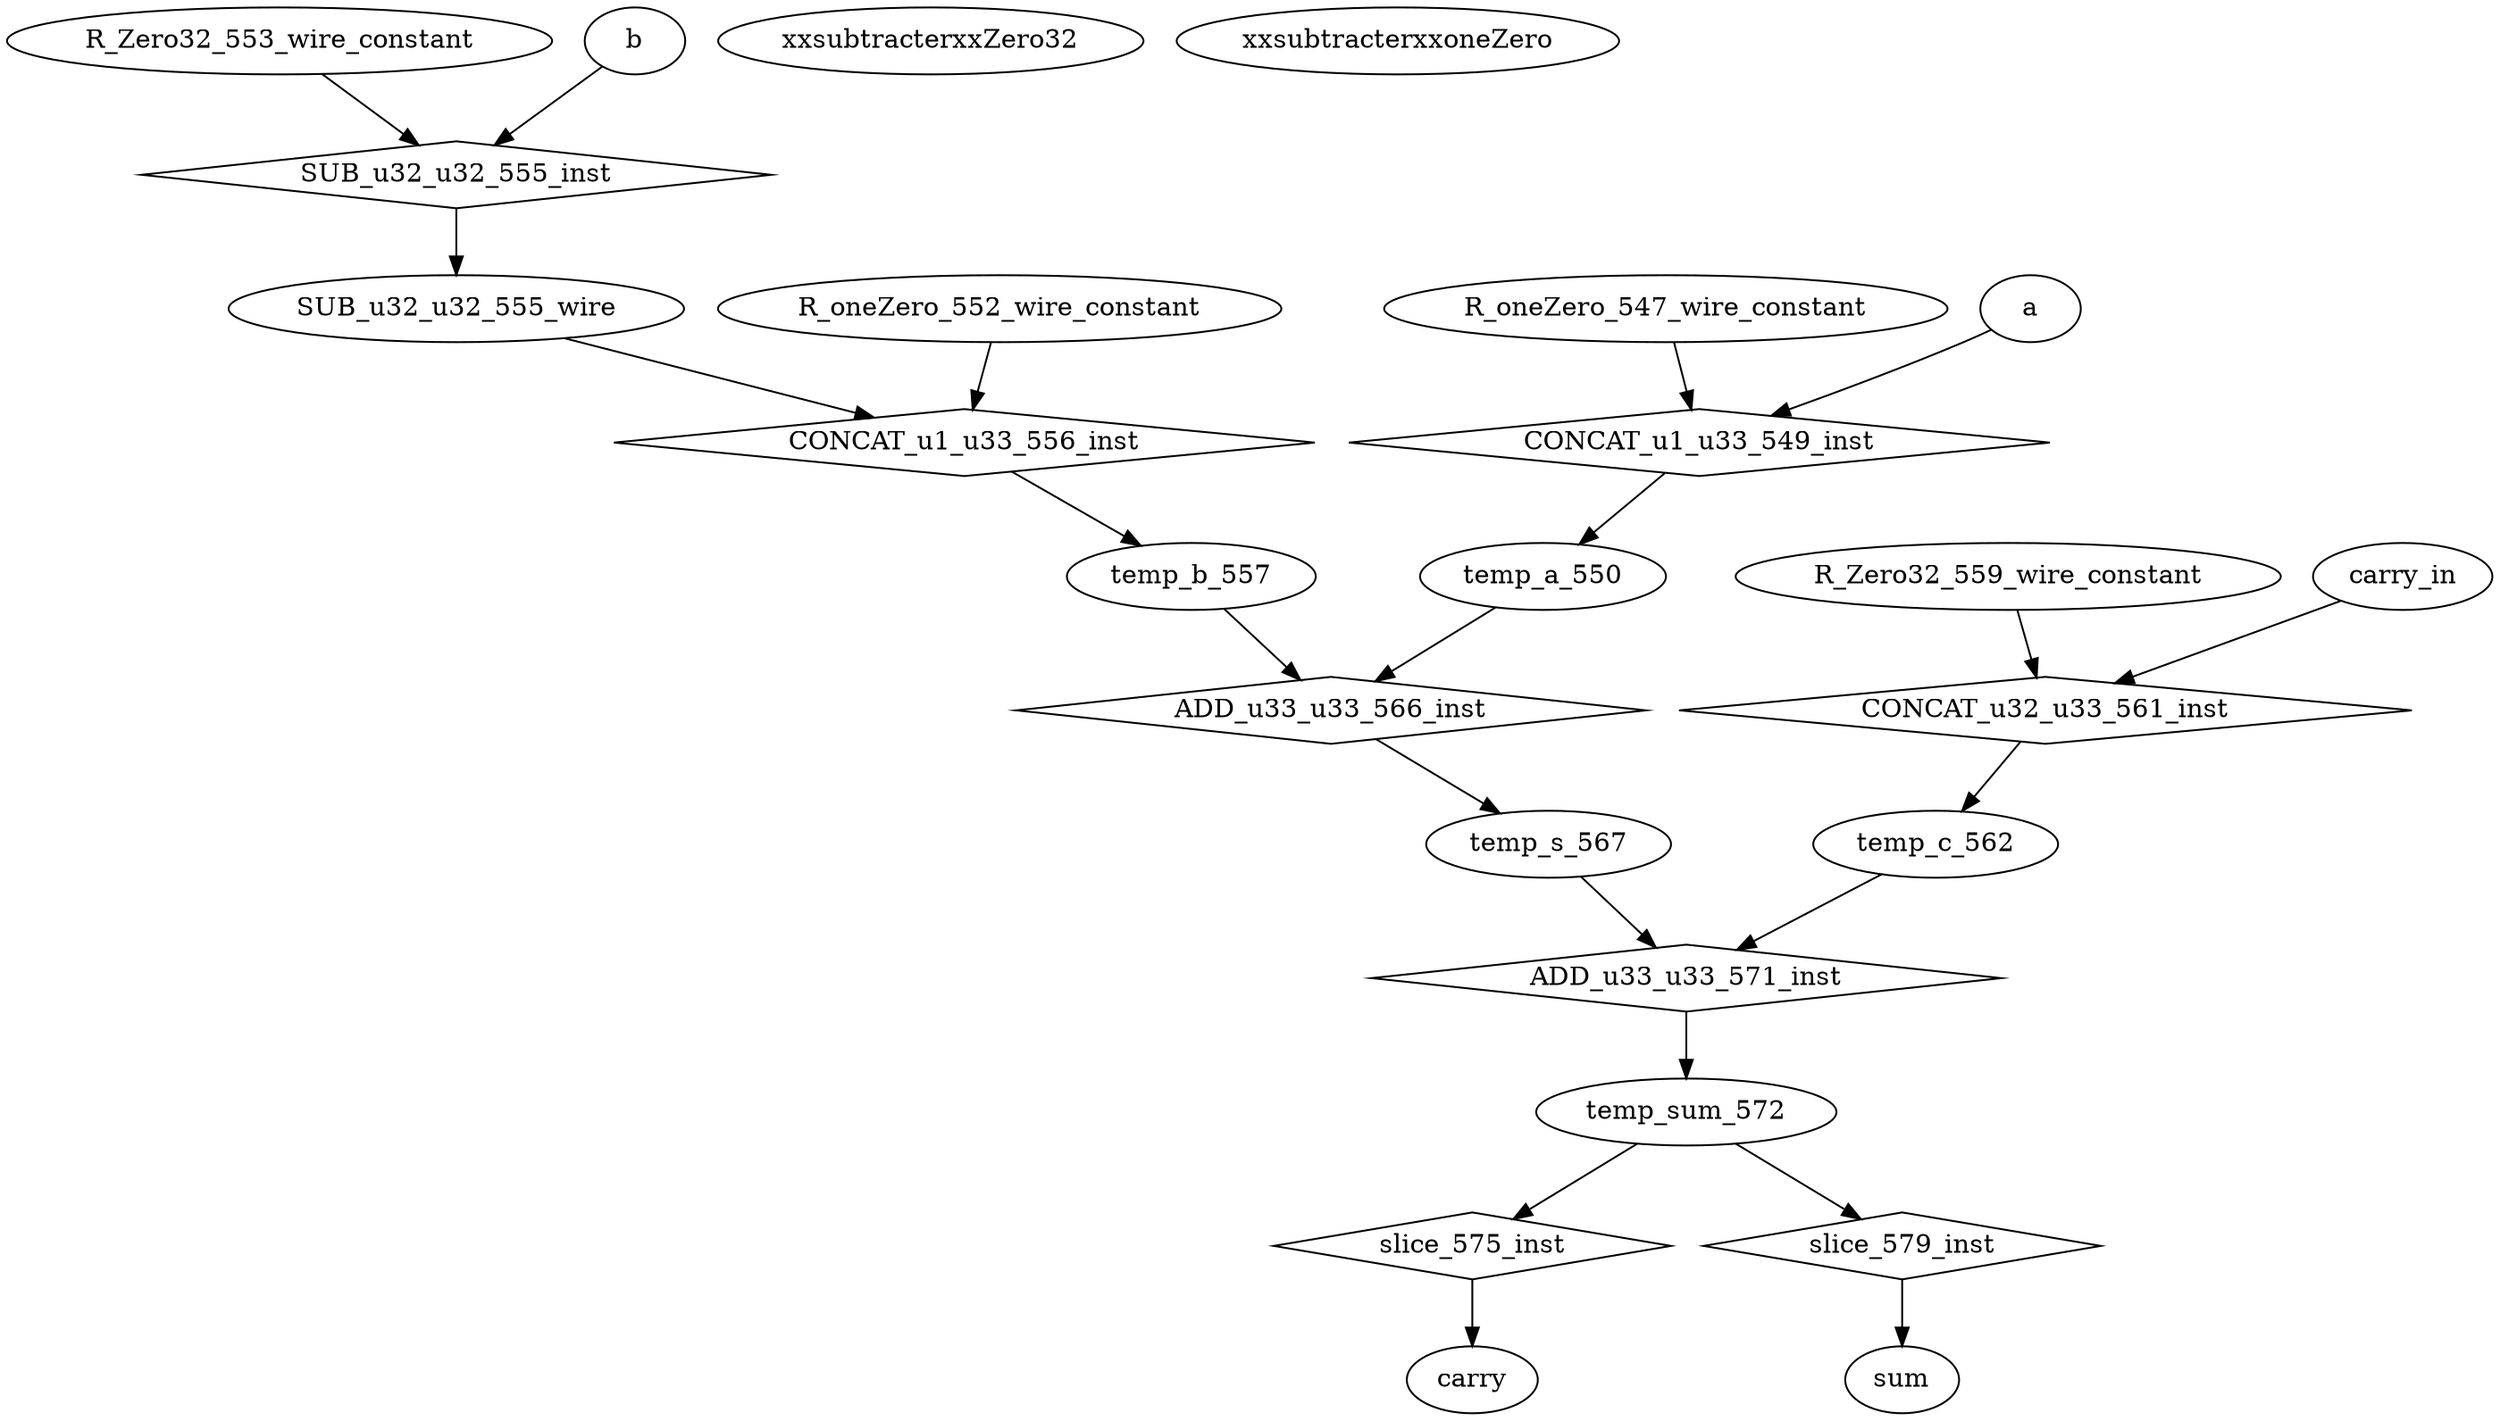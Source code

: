 digraph data_path {
  R_Zero32_553_wire_constant [shape=ellipse];
  R_Zero32_559_wire_constant [shape=ellipse];
  R_oneZero_547_wire_constant [shape=ellipse];
  R_oneZero_552_wire_constant [shape=ellipse];
  SUB_u32_u32_555_wire [shape=ellipse];
  temp_a_550 [shape=ellipse];
  temp_b_557 [shape=ellipse];
  temp_c_562 [shape=ellipse];
  temp_s_567 [shape=ellipse];
  temp_sum_572 [shape=ellipse];
  xxsubtracterxxZero32 [shape=ellipse];
  xxsubtracterxxoneZero [shape=ellipse];
  ADD_u33_u33_566_inst [shape=diamond];
temp_a_550  -> ADD_u33_u33_566_inst;
temp_b_557  -> ADD_u33_u33_566_inst;
ADD_u33_u33_566_inst -> temp_s_567;
  ADD_u33_u33_571_inst [shape=diamond];
temp_s_567  -> ADD_u33_u33_571_inst;
temp_c_562  -> ADD_u33_u33_571_inst;
ADD_u33_u33_571_inst -> temp_sum_572;
  CONCAT_u1_u33_549_inst [shape=diamond];
R_oneZero_547_wire_constant  -> CONCAT_u1_u33_549_inst;
a  -> CONCAT_u1_u33_549_inst;
CONCAT_u1_u33_549_inst -> temp_a_550;
  CONCAT_u1_u33_556_inst [shape=diamond];
R_oneZero_552_wire_constant  -> CONCAT_u1_u33_556_inst;
SUB_u32_u32_555_wire  -> CONCAT_u1_u33_556_inst;
CONCAT_u1_u33_556_inst -> temp_b_557;
  CONCAT_u32_u33_561_inst [shape=diamond];
R_Zero32_559_wire_constant  -> CONCAT_u32_u33_561_inst;
carry_in  -> CONCAT_u32_u33_561_inst;
CONCAT_u32_u33_561_inst -> temp_c_562;
  SUB_u32_u32_555_inst [shape=diamond];
R_Zero32_553_wire_constant  -> SUB_u32_u32_555_inst;
b  -> SUB_u32_u32_555_inst;
SUB_u32_u32_555_inst -> SUB_u32_u32_555_wire;
  slice_575_inst [shape=diamond];
temp_sum_572  -> slice_575_inst;
slice_575_inst -> carry;
  slice_579_inst [shape=diamond];
temp_sum_572  -> slice_579_inst;
slice_579_inst -> sum;
}

